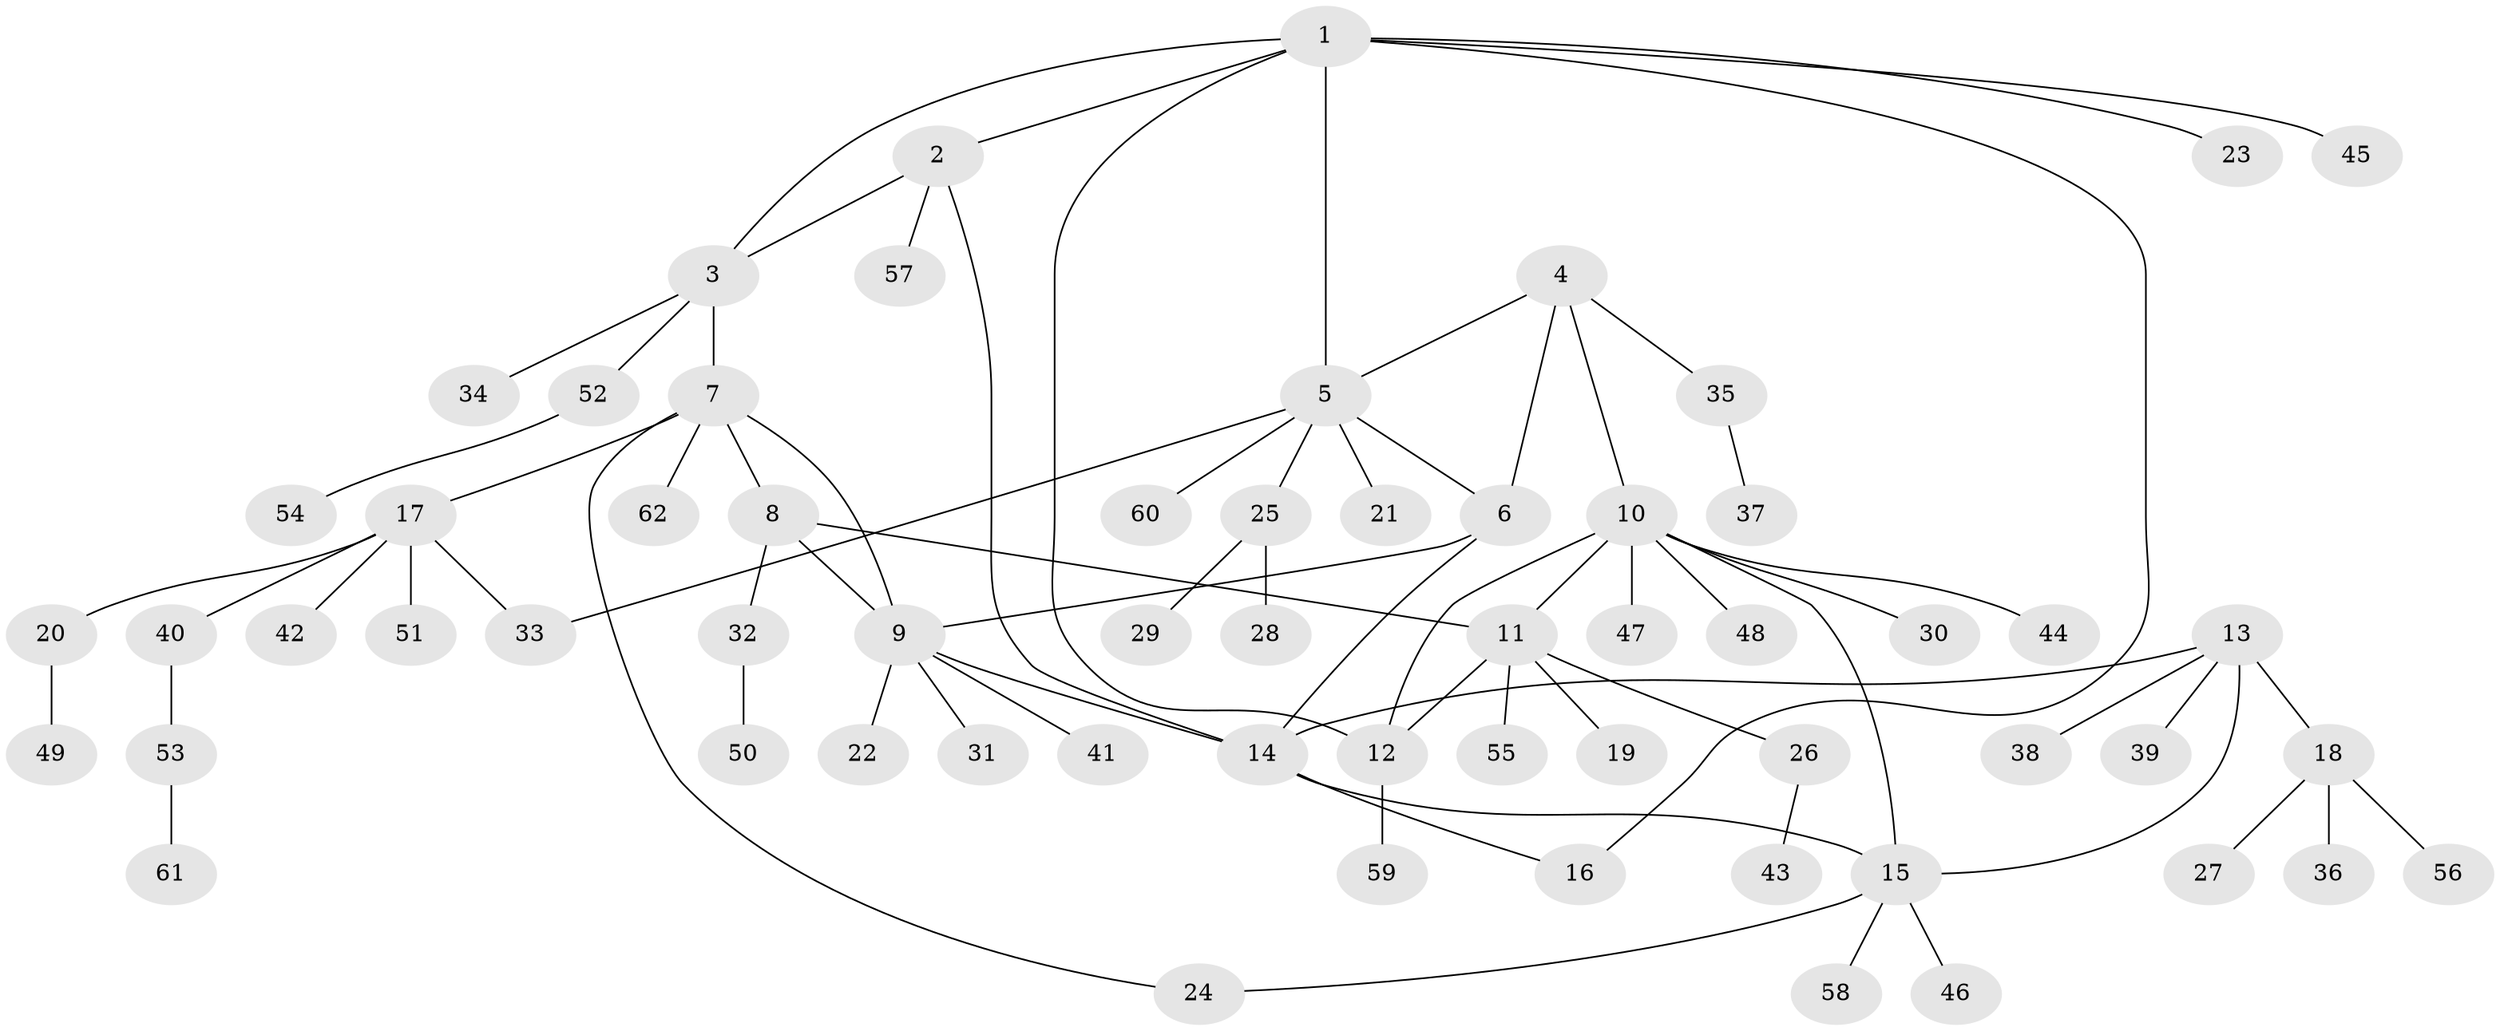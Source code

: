 // Generated by graph-tools (version 1.1) at 2025/11/02/27/25 16:11:29]
// undirected, 62 vertices, 75 edges
graph export_dot {
graph [start="1"]
  node [color=gray90,style=filled];
  1;
  2;
  3;
  4;
  5;
  6;
  7;
  8;
  9;
  10;
  11;
  12;
  13;
  14;
  15;
  16;
  17;
  18;
  19;
  20;
  21;
  22;
  23;
  24;
  25;
  26;
  27;
  28;
  29;
  30;
  31;
  32;
  33;
  34;
  35;
  36;
  37;
  38;
  39;
  40;
  41;
  42;
  43;
  44;
  45;
  46;
  47;
  48;
  49;
  50;
  51;
  52;
  53;
  54;
  55;
  56;
  57;
  58;
  59;
  60;
  61;
  62;
  1 -- 2;
  1 -- 3;
  1 -- 5;
  1 -- 12;
  1 -- 16;
  1 -- 23;
  1 -- 45;
  2 -- 3;
  2 -- 14;
  2 -- 57;
  3 -- 7;
  3 -- 34;
  3 -- 52;
  4 -- 5;
  4 -- 6;
  4 -- 10;
  4 -- 35;
  5 -- 6;
  5 -- 21;
  5 -- 25;
  5 -- 33;
  5 -- 60;
  6 -- 9;
  6 -- 14;
  7 -- 8;
  7 -- 9;
  7 -- 17;
  7 -- 24;
  7 -- 62;
  8 -- 9;
  8 -- 11;
  8 -- 32;
  9 -- 14;
  9 -- 22;
  9 -- 31;
  9 -- 41;
  10 -- 11;
  10 -- 12;
  10 -- 15;
  10 -- 30;
  10 -- 44;
  10 -- 47;
  10 -- 48;
  11 -- 12;
  11 -- 19;
  11 -- 26;
  11 -- 55;
  12 -- 59;
  13 -- 14;
  13 -- 15;
  13 -- 18;
  13 -- 38;
  13 -- 39;
  14 -- 15;
  14 -- 16;
  15 -- 24;
  15 -- 46;
  15 -- 58;
  17 -- 20;
  17 -- 33;
  17 -- 40;
  17 -- 42;
  17 -- 51;
  18 -- 27;
  18 -- 36;
  18 -- 56;
  20 -- 49;
  25 -- 28;
  25 -- 29;
  26 -- 43;
  32 -- 50;
  35 -- 37;
  40 -- 53;
  52 -- 54;
  53 -- 61;
}
